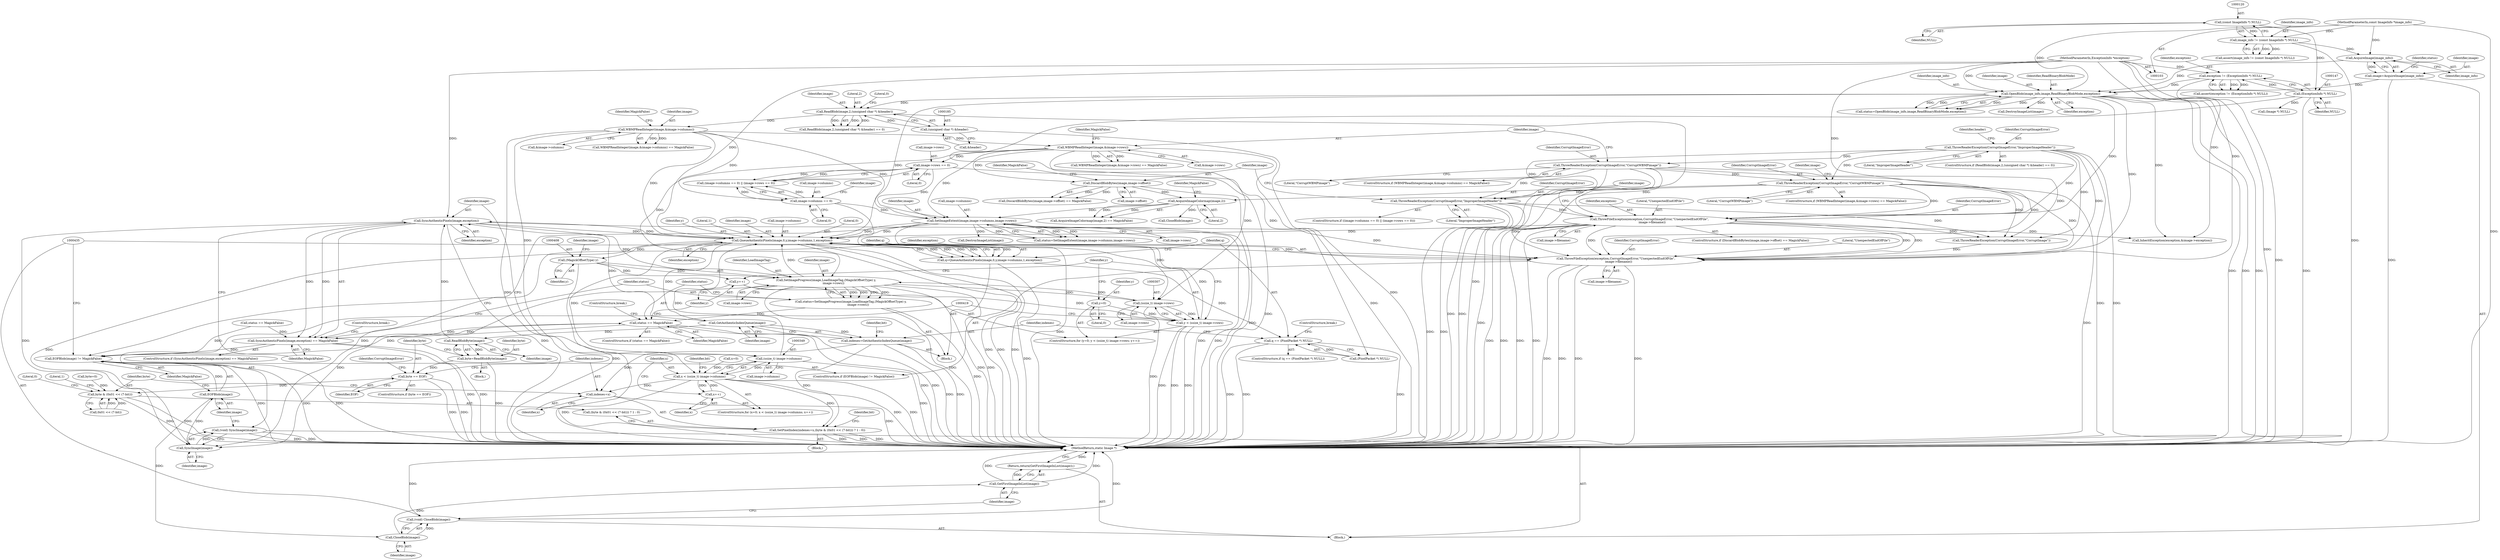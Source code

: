 digraph "0_ImageMagick_f6e9d0d9955e85bdd7540b251cd50d598dacc5e6_72@pointer" {
"1000397" [label="(Call,SyncAuthenticPixels(image,exception))"];
"1000363" [label="(Call,ReadBlobByte(image))"];
"1000334" [label="(Call,GetAuthenticIndexQueue(image))"];
"1000316" [label="(Call,QueueAuthenticPixels(image,0,y,image->columns,1,exception))"];
"1000404" [label="(Call,SetImageProgress(image,LoadImageTag,(MagickOffsetType) y,\n                image->rows))"];
"1000397" [label="(Call,SyncAuthenticPixels(image,exception))"];
"1000105" [label="(MethodParameterIn,ExceptionInfo *exception)"];
"1000407" [label="(Call,(MagickOffsetType) y)"];
"1000213" [label="(Call,WBMPReadInteger(image,&image->rows))"];
"1000201" [label="(Call,WBMPReadInteger(image,&image->columns))"];
"1000181" [label="(Call,ReadBlob(image,2,(unsigned char *) &header))"];
"1000161" [label="(Call,OpenBlob(image_info,image,ReadBinaryBlobMode,exception))"];
"1000157" [label="(Call,AcquireImage(image_info))"];
"1000117" [label="(Call,image_info != (const ImageInfo *) NULL)"];
"1000104" [label="(MethodParameterIn,const ImageInfo *image_info)"];
"1000119" [label="(Call,(const ImageInfo *) NULL)"];
"1000155" [label="(Call,image=AcquireImage(image_info))"];
"1000144" [label="(Call,exception != (ExceptionInfo *) NULL)"];
"1000146" [label="(Call,(ExceptionInfo *) NULL)"];
"1000184" [label="(Call,(unsigned char *) &header)"];
"1000306" [label="(Call,(ssize_t) image->rows)"];
"1000278" [label="(Call,SetImageExtent(image,image->columns,image->rows))"];
"1000255" [label="(Call,AcquireImageColormap(image,2))"];
"1000240" [label="(Call,DiscardBlobBytes(image,image->offset))"];
"1000225" [label="(Call,image->columns == 0)"];
"1000230" [label="(Call,image->rows == 0)"];
"1000304" [label="(Call,y < (ssize_t) image->rows)"];
"1000311" [label="(Call,y++)"];
"1000301" [label="(Call,y=0)"];
"1000348" [label="(Call,(ssize_t) image->columns)"];
"1000246" [label="(Call,ThrowFileException(exception,CorruptImageError,\"UnexpectedEndOfFile\",\n      image->filename))"];
"1000220" [label="(Call,ThrowReaderException(CorruptImageError,\"CorruptWBMPimage\"))"];
"1000208" [label="(Call,ThrowReaderException(CorruptImageError,\"CorruptWBMPimage\"))"];
"1000189" [label="(Call,ThrowReaderException(CorruptImageError,\"ImproperImageHeader\"))"];
"1000235" [label="(Call,ThrowReaderException(CorruptImageError,\"ImproperImageHeader\"))"];
"1000314" [label="(Call,q=QueueAuthenticPixels(image,0,y,image->columns,1,exception))"];
"1000326" [label="(Call,q == (PixelPacket *) NULL)"];
"1000332" [label="(Call,indexes=GetAuthenticIndexQueue(image))"];
"1000372" [label="(Call,SetPixelIndex(indexes+x,(byte & (0x01 << (7-bit))) ? 1 : 0))"];
"1000373" [label="(Call,indexes+x)"];
"1000361" [label="(Call,byte=ReadBlobByte(image))"];
"1000366" [label="(Call,byte == EOF)"];
"1000377" [label="(Call,byte & (0x01 << (7-bit)))"];
"1000396" [label="(Call,SyncAuthenticPixels(image,exception) == MagickFalse)"];
"1000414" [label="(Call,status == MagickFalse)"];
"1000423" [label="(Call,EOFBlob(image) != MagickFalse)"];
"1000402" [label="(Call,status=SetImageProgress(image,LoadImageTag,(MagickOffsetType) y,\n                image->rows))"];
"1000420" [label="(Call,SyncImage(image))"];
"1000418" [label="(Call,(void) SyncImage(image))"];
"1000424" [label="(Call,EOFBlob(image))"];
"1000436" [label="(Call,CloseBlob(image))"];
"1000434" [label="(Call,(void) CloseBlob(image))"];
"1000439" [label="(Call,GetFirstImageInList(image))"];
"1000438" [label="(Return,return(GetFirstImageInList(image));)"];
"1000427" [label="(Call,ThrowFileException(exception,CorruptImageError,\"UnexpectedEndOfFile\",\n      image->filename))"];
"1000346" [label="(Call,x < (ssize_t) image->columns)"];
"1000353" [label="(Call,x++)"];
"1000258" [label="(Identifier,MagickFalse)"];
"1000397" [label="(Call,SyncAuthenticPixels(image,exception))"];
"1000424" [label="(Call,EOFBlob(image))"];
"1000181" [label="(Call,ReadBlob(image,2,(unsigned char *) &header))"];
"1000415" [label="(Identifier,status)"];
"1000403" [label="(Identifier,status)"];
"1000364" [label="(Identifier,image)"];
"1000213" [label="(Call,WBMPReadInteger(image,&image->rows))"];
"1000189" [label="(Call,ThrowReaderException(CorruptImageError,\"ImproperImageHeader\"))"];
"1000249" [label="(Literal,\"UnexpectedEndOfFile\")"];
"1000298" [label="(Call,DestroyImageList(image))"];
"1000378" [label="(Identifier,byte)"];
"1000437" [label="(Identifier,image)"];
"1000202" [label="(Identifier,image)"];
"1000121" [label="(Identifier,NULL)"];
"1000220" [label="(Call,ThrowReaderException(CorruptImageError,\"CorruptWBMPimage\"))"];
"1000212" [label="(Call,WBMPReadInteger(image,&image->rows) == MagickFalse)"];
"1000348" [label="(Call,(ssize_t) image->columns)"];
"1000376" [label="(Call,(byte & (0x01 << (7-bit))) ? 1 : 0)"];
"1000413" [label="(ControlStructure,if (status == MagickFalse))"];
"1000326" [label="(Call,q == (PixelPacket *) NULL)"];
"1000224" [label="(Call,(image->columns == 0) || (image->rows == 0))"];
"1000201" [label="(Call,WBMPReadInteger(image,&image->columns))"];
"1000316" [label="(Call,QueueAuthenticPixels(image,0,y,image->columns,1,exception))"];
"1000313" [label="(Block,)"];
"1000163" [label="(Identifier,image)"];
"1000164" [label="(Identifier,ReadBinaryBlobMode)"];
"1000186" [label="(Call,&header)"];
"1000250" [label="(Call,image->filename)"];
"1000373" [label="(Call,indexes+x)"];
"1000350" [label="(Call,image->columns)"];
"1000182" [label="(Identifier,image)"];
"1000162" [label="(Identifier,image_info)"];
"1000300" [label="(ControlStructure,for (y=0; y < (ssize_t) image->rows; y++))"];
"1000221" [label="(Identifier,CorruptImageError)"];
"1000209" [label="(Identifier,CorruptImageError)"];
"1000410" [label="(Call,image->rows)"];
"1000229" [label="(Literal,0)"];
"1000370" [label="(Identifier,CorruptImageError)"];
"1000319" [label="(Identifier,y)"];
"1000226" [label="(Call,image->columns)"];
"1000208" [label="(Call,ThrowReaderException(CorruptImageError,\"CorruptWBMPimage\"))"];
"1000105" [label="(MethodParameterIn,ExceptionInfo *exception)"];
"1000106" [label="(Block,)"];
"1000143" [label="(Call,assert(exception != (ExceptionInfo *) NULL))"];
"1000361" [label="(Call,byte=ReadBlobByte(image))"];
"1000363" [label="(Call,ReadBlobByte(image))"];
"1000368" [label="(Identifier,EOF)"];
"1000291" [label="(Call,InheritException(exception,&image->exception))"];
"1000148" [label="(Identifier,NULL)"];
"1000116" [label="(Call,assert(image_info != (const ImageInfo *) NULL))"];
"1000276" [label="(Call,status=SetImageExtent(image,image->columns,image->rows))"];
"1000238" [label="(ControlStructure,if (DiscardBlobBytes(image,image->offset) == MagickFalse))"];
"1000384" [label="(Literal,1)"];
"1000271" [label="(Call,CloseBlob(image))"];
"1000203" [label="(Call,&image->columns)"];
"1000426" [label="(Identifier,MagickFalse)"];
"1000255" [label="(Call,AcquireImageColormap(image,2))"];
"1000231" [label="(Call,image->rows)"];
"1000223" [label="(ControlStructure,if ((image->columns == 0) || (image->rows == 0)))"];
"1000405" [label="(Identifier,image)"];
"1000215" [label="(Call,&image->rows)"];
"1000325" [label="(ControlStructure,if (q == (PixelPacket *) NULL))"];
"1000323" [label="(Literal,1)"];
"1000355" [label="(Block,)"];
"1000431" [label="(Call,image->filename)"];
"1000365" [label="(ControlStructure,if (byte == EOF))"];
"1000422" [label="(ControlStructure,if (EOFBlob(image) != MagickFalse))"];
"1000331" [label="(ControlStructure,break;)"];
"1000406" [label="(Identifier,LoadImageTag)"];
"1000248" [label="(Identifier,CorruptImageError)"];
"1000414" [label="(Call,status == MagickFalse)"];
"1000358" [label="(Identifier,bit)"];
"1000160" [label="(Identifier,status)"];
"1000280" [label="(Call,image->columns)"];
"1000245" [label="(Identifier,MagickFalse)"];
"1000158" [label="(Identifier,image_info)"];
"1000247" [label="(Identifier,exception)"];
"1000222" [label="(Literal,\"CorruptWBMPimage\")"];
"1000191" [label="(Literal,\"ImproperImageHeader\")"];
"1000219" [label="(Identifier,MagickFalse)"];
"1000379" [label="(Call,0x01 << (7-bit))"];
"1000429" [label="(Identifier,CorruptImageError)"];
"1000416" [label="(Identifier,MagickFalse)"];
"1000400" [label="(Identifier,MagickFalse)"];
"1000375" [label="(Identifier,x)"];
"1000428" [label="(Identifier,exception)"];
"1000227" [label="(Identifier,image)"];
"1000194" [label="(Identifier,header)"];
"1000333" [label="(Identifier,indexes)"];
"1000161" [label="(Call,OpenBlob(image_info,image,ReadBinaryBlobMode,exception))"];
"1000360" [label="(Block,)"];
"1000387" [label="(Identifier,bit)"];
"1000317" [label="(Identifier,image)"];
"1000306" [label="(Call,(ssize_t) image->rows)"];
"1000367" [label="(Identifier,byte)"];
"1000236" [label="(Identifier,CorruptImageError)"];
"1000117" [label="(Call,image_info != (const ImageInfo *) NULL)"];
"1000353" [label="(Call,x++)"];
"1000159" [label="(Call,status=OpenBlob(image_info,image,ReadBinaryBlobMode,exception))"];
"1000411" [label="(Identifier,image)"];
"1000190" [label="(Identifier,CorruptImageError)"];
"1000237" [label="(Literal,\"ImproperImageHeader\")"];
"1000399" [label="(Identifier,exception)"];
"1000278" [label="(Call,SetImageExtent(image,image->columns,image->rows))"];
"1000441" [label="(MethodReturn,static Image *)"];
"1000183" [label="(Literal,2)"];
"1000188" [label="(Literal,0)"];
"1000230" [label="(Call,image->rows == 0)"];
"1000283" [label="(Call,image->rows)"];
"1000146" [label="(Call,(ExceptionInfo *) NULL)"];
"1000409" [label="(Identifier,y)"];
"1000210" [label="(Literal,\"CorruptWBMPimage\")"];
"1000328" [label="(Call,(PixelPacket *) NULL)"];
"1000256" [label="(Identifier,image)"];
"1000427" [label="(Call,ThrowFileException(exception,CorruptImageError,\"UnexpectedEndOfFile\",\n      image->filename))"];
"1000436" [label="(Call,CloseBlob(image))"];
"1000118" [label="(Identifier,image_info)"];
"1000156" [label="(Identifier,image)"];
"1000242" [label="(Call,image->offset)"];
"1000235" [label="(Call,ThrowReaderException(CorruptImageError,\"ImproperImageHeader\"))"];
"1000335" [label="(Identifier,image)"];
"1000407" [label="(Call,(MagickOffsetType) y)"];
"1000199" [label="(ControlStructure,if (WBMPReadInteger(image,&image->columns) == MagickFalse))"];
"1000234" [label="(Literal,0)"];
"1000395" [label="(ControlStructure,if (SyncAuthenticPixels(image,exception) == MagickFalse))"];
"1000287" [label="(Call,status == MagickFalse)"];
"1000334" [label="(Call,GetAuthenticIndexQueue(image))"];
"1000207" [label="(Identifier,MagickFalse)"];
"1000157" [label="(Call,AcquireImage(image_info))"];
"1000232" [label="(Identifier,image)"];
"1000401" [label="(ControlStructure,break;)"];
"1000343" [label="(Call,x=0)"];
"1000184" [label="(Call,(unsigned char *) &header)"];
"1000324" [label="(Identifier,exception)"];
"1000104" [label="(MethodParameterIn,const ImageInfo *image_info)"];
"1000420" [label="(Call,SyncImage(image))"];
"1000246" [label="(Call,ThrowFileException(exception,CorruptImageError,\"UnexpectedEndOfFile\",\n      image->filename))"];
"1000339" [label="(Call,byte=0)"];
"1000418" [label="(Call,(void) SyncImage(image))"];
"1000430" [label="(Literal,\"UnexpectedEndOfFile\")"];
"1000354" [label="(Identifier,x)"];
"1000155" [label="(Call,image=AcquireImage(image_info))"];
"1000425" [label="(Identifier,image)"];
"1000439" [label="(Call,GetFirstImageInList(image))"];
"1000342" [label="(ControlStructure,for (x=0; x < (ssize_t) image->columns; x++))"];
"1000311" [label="(Call,y++)"];
"1000404" [label="(Call,SetImageProgress(image,LoadImageTag,(MagickOffsetType) y,\n                image->rows))"];
"1000312" [label="(Identifier,y)"];
"1000315" [label="(Identifier,q)"];
"1000369" [label="(Call,ThrowReaderException(CorruptImageError,\"CorruptImage\"))"];
"1000179" [label="(ControlStructure,if (ReadBlob(image,2,(unsigned char *) &header) == 0))"];
"1000145" [label="(Identifier,exception)"];
"1000320" [label="(Call,image->columns)"];
"1000279" [label="(Identifier,image)"];
"1000366" [label="(Call,byte == EOF)"];
"1000240" [label="(Call,DiscardBlobBytes(image,image->offset))"];
"1000302" [label="(Identifier,y)"];
"1000305" [label="(Identifier,y)"];
"1000119" [label="(Call,(const ImageInfo *) NULL)"];
"1000318" [label="(Literal,0)"];
"1000144" [label="(Call,exception != (ExceptionInfo *) NULL)"];
"1000304" [label="(Call,y < (ssize_t) image->rows)"];
"1000434" [label="(Call,(void) CloseBlob(image))"];
"1000176" [label="(Call,(Image *) NULL)"];
"1000346" [label="(Call,x < (ssize_t) image->columns)"];
"1000440" [label="(Identifier,image)"];
"1000257" [label="(Literal,2)"];
"1000303" [label="(Literal,0)"];
"1000347" [label="(Identifier,x)"];
"1000372" [label="(Call,SetPixelIndex(indexes+x,(byte & (0x01 << (7-bit))) ? 1 : 0))"];
"1000402" [label="(Call,status=SetImageProgress(image,LoadImageTag,(MagickOffsetType) y,\n                image->rows))"];
"1000421" [label="(Identifier,image)"];
"1000417" [label="(ControlStructure,break;)"];
"1000173" [label="(Call,DestroyImageList(image))"];
"1000254" [label="(Call,AcquireImageColormap(image,2) == MagickFalse)"];
"1000165" [label="(Identifier,exception)"];
"1000398" [label="(Identifier,image)"];
"1000225" [label="(Call,image->columns == 0)"];
"1000438" [label="(Return,return(GetFirstImageInList(image));)"];
"1000241" [label="(Identifier,image)"];
"1000200" [label="(Call,WBMPReadInteger(image,&image->columns) == MagickFalse)"];
"1000423" [label="(Call,EOFBlob(image) != MagickFalse)"];
"1000301" [label="(Call,y=0)"];
"1000214" [label="(Identifier,image)"];
"1000239" [label="(Call,DiscardBlobBytes(image,image->offset) == MagickFalse)"];
"1000385" [label="(Literal,0)"];
"1000377" [label="(Call,byte & (0x01 << (7-bit)))"];
"1000314" [label="(Call,q=QueueAuthenticPixels(image,0,y,image->columns,1,exception))"];
"1000337" [label="(Identifier,bit)"];
"1000180" [label="(Call,ReadBlob(image,2,(unsigned char *) &header) == 0)"];
"1000374" [label="(Identifier,indexes)"];
"1000211" [label="(ControlStructure,if (WBMPReadInteger(image,&image->rows) == MagickFalse))"];
"1000362" [label="(Identifier,byte)"];
"1000332" [label="(Call,indexes=GetAuthenticIndexQueue(image))"];
"1000308" [label="(Call,image->rows)"];
"1000327" [label="(Identifier,q)"];
"1000396" [label="(Call,SyncAuthenticPixels(image,exception) == MagickFalse)"];
"1000397" -> "1000396"  [label="AST: "];
"1000397" -> "1000399"  [label="CFG: "];
"1000398" -> "1000397"  [label="AST: "];
"1000399" -> "1000397"  [label="AST: "];
"1000400" -> "1000397"  [label="CFG: "];
"1000397" -> "1000441"  [label="DDG: "];
"1000397" -> "1000316"  [label="DDG: "];
"1000397" -> "1000396"  [label="DDG: "];
"1000397" -> "1000396"  [label="DDG: "];
"1000363" -> "1000397"  [label="DDG: "];
"1000334" -> "1000397"  [label="DDG: "];
"1000316" -> "1000397"  [label="DDG: "];
"1000105" -> "1000397"  [label="DDG: "];
"1000397" -> "1000404"  [label="DDG: "];
"1000397" -> "1000420"  [label="DDG: "];
"1000397" -> "1000427"  [label="DDG: "];
"1000363" -> "1000361"  [label="AST: "];
"1000363" -> "1000364"  [label="CFG: "];
"1000364" -> "1000363"  [label="AST: "];
"1000361" -> "1000363"  [label="CFG: "];
"1000363" -> "1000361"  [label="DDG: "];
"1000334" -> "1000363"  [label="DDG: "];
"1000334" -> "1000332"  [label="AST: "];
"1000334" -> "1000335"  [label="CFG: "];
"1000335" -> "1000334"  [label="AST: "];
"1000332" -> "1000334"  [label="CFG: "];
"1000334" -> "1000332"  [label="DDG: "];
"1000316" -> "1000334"  [label="DDG: "];
"1000316" -> "1000314"  [label="AST: "];
"1000316" -> "1000324"  [label="CFG: "];
"1000317" -> "1000316"  [label="AST: "];
"1000318" -> "1000316"  [label="AST: "];
"1000319" -> "1000316"  [label="AST: "];
"1000320" -> "1000316"  [label="AST: "];
"1000323" -> "1000316"  [label="AST: "];
"1000324" -> "1000316"  [label="AST: "];
"1000314" -> "1000316"  [label="CFG: "];
"1000316" -> "1000441"  [label="DDG: "];
"1000316" -> "1000441"  [label="DDG: "];
"1000316" -> "1000441"  [label="DDG: "];
"1000316" -> "1000314"  [label="DDG: "];
"1000316" -> "1000314"  [label="DDG: "];
"1000316" -> "1000314"  [label="DDG: "];
"1000316" -> "1000314"  [label="DDG: "];
"1000316" -> "1000314"  [label="DDG: "];
"1000316" -> "1000314"  [label="DDG: "];
"1000404" -> "1000316"  [label="DDG: "];
"1000278" -> "1000316"  [label="DDG: "];
"1000278" -> "1000316"  [label="DDG: "];
"1000304" -> "1000316"  [label="DDG: "];
"1000201" -> "1000316"  [label="DDG: "];
"1000348" -> "1000316"  [label="DDG: "];
"1000161" -> "1000316"  [label="DDG: "];
"1000246" -> "1000316"  [label="DDG: "];
"1000105" -> "1000316"  [label="DDG: "];
"1000316" -> "1000348"  [label="DDG: "];
"1000316" -> "1000407"  [label="DDG: "];
"1000316" -> "1000420"  [label="DDG: "];
"1000316" -> "1000427"  [label="DDG: "];
"1000404" -> "1000402"  [label="AST: "];
"1000404" -> "1000410"  [label="CFG: "];
"1000405" -> "1000404"  [label="AST: "];
"1000406" -> "1000404"  [label="AST: "];
"1000407" -> "1000404"  [label="AST: "];
"1000410" -> "1000404"  [label="AST: "];
"1000402" -> "1000404"  [label="CFG: "];
"1000404" -> "1000441"  [label="DDG: "];
"1000404" -> "1000441"  [label="DDG: "];
"1000404" -> "1000441"  [label="DDG: "];
"1000404" -> "1000306"  [label="DDG: "];
"1000404" -> "1000402"  [label="DDG: "];
"1000404" -> "1000402"  [label="DDG: "];
"1000404" -> "1000402"  [label="DDG: "];
"1000404" -> "1000402"  [label="DDG: "];
"1000407" -> "1000404"  [label="DDG: "];
"1000213" -> "1000404"  [label="DDG: "];
"1000306" -> "1000404"  [label="DDG: "];
"1000404" -> "1000420"  [label="DDG: "];
"1000105" -> "1000103"  [label="AST: "];
"1000105" -> "1000441"  [label="DDG: "];
"1000105" -> "1000144"  [label="DDG: "];
"1000105" -> "1000161"  [label="DDG: "];
"1000105" -> "1000246"  [label="DDG: "];
"1000105" -> "1000291"  [label="DDG: "];
"1000105" -> "1000427"  [label="DDG: "];
"1000407" -> "1000409"  [label="CFG: "];
"1000408" -> "1000407"  [label="AST: "];
"1000409" -> "1000407"  [label="AST: "];
"1000411" -> "1000407"  [label="CFG: "];
"1000407" -> "1000441"  [label="DDG: "];
"1000407" -> "1000311"  [label="DDG: "];
"1000213" -> "1000212"  [label="AST: "];
"1000213" -> "1000215"  [label="CFG: "];
"1000214" -> "1000213"  [label="AST: "];
"1000215" -> "1000213"  [label="AST: "];
"1000219" -> "1000213"  [label="CFG: "];
"1000213" -> "1000441"  [label="DDG: "];
"1000213" -> "1000212"  [label="DDG: "];
"1000213" -> "1000212"  [label="DDG: "];
"1000201" -> "1000213"  [label="DDG: "];
"1000213" -> "1000230"  [label="DDG: "];
"1000213" -> "1000240"  [label="DDG: "];
"1000213" -> "1000278"  [label="DDG: "];
"1000213" -> "1000306"  [label="DDG: "];
"1000201" -> "1000200"  [label="AST: "];
"1000201" -> "1000203"  [label="CFG: "];
"1000202" -> "1000201"  [label="AST: "];
"1000203" -> "1000201"  [label="AST: "];
"1000207" -> "1000201"  [label="CFG: "];
"1000201" -> "1000441"  [label="DDG: "];
"1000201" -> "1000200"  [label="DDG: "];
"1000201" -> "1000200"  [label="DDG: "];
"1000181" -> "1000201"  [label="DDG: "];
"1000201" -> "1000225"  [label="DDG: "];
"1000201" -> "1000278"  [label="DDG: "];
"1000201" -> "1000348"  [label="DDG: "];
"1000181" -> "1000180"  [label="AST: "];
"1000181" -> "1000184"  [label="CFG: "];
"1000182" -> "1000181"  [label="AST: "];
"1000183" -> "1000181"  [label="AST: "];
"1000184" -> "1000181"  [label="AST: "];
"1000188" -> "1000181"  [label="CFG: "];
"1000181" -> "1000441"  [label="DDG: "];
"1000181" -> "1000180"  [label="DDG: "];
"1000181" -> "1000180"  [label="DDG: "];
"1000181" -> "1000180"  [label="DDG: "];
"1000161" -> "1000181"  [label="DDG: "];
"1000184" -> "1000181"  [label="DDG: "];
"1000161" -> "1000159"  [label="AST: "];
"1000161" -> "1000165"  [label="CFG: "];
"1000162" -> "1000161"  [label="AST: "];
"1000163" -> "1000161"  [label="AST: "];
"1000164" -> "1000161"  [label="AST: "];
"1000165" -> "1000161"  [label="AST: "];
"1000159" -> "1000161"  [label="CFG: "];
"1000161" -> "1000441"  [label="DDG: "];
"1000161" -> "1000441"  [label="DDG: "];
"1000161" -> "1000441"  [label="DDG: "];
"1000161" -> "1000159"  [label="DDG: "];
"1000161" -> "1000159"  [label="DDG: "];
"1000161" -> "1000159"  [label="DDG: "];
"1000161" -> "1000159"  [label="DDG: "];
"1000157" -> "1000161"  [label="DDG: "];
"1000104" -> "1000161"  [label="DDG: "];
"1000155" -> "1000161"  [label="DDG: "];
"1000144" -> "1000161"  [label="DDG: "];
"1000161" -> "1000173"  [label="DDG: "];
"1000161" -> "1000246"  [label="DDG: "];
"1000161" -> "1000291"  [label="DDG: "];
"1000161" -> "1000427"  [label="DDG: "];
"1000157" -> "1000155"  [label="AST: "];
"1000157" -> "1000158"  [label="CFG: "];
"1000158" -> "1000157"  [label="AST: "];
"1000155" -> "1000157"  [label="CFG: "];
"1000157" -> "1000155"  [label="DDG: "];
"1000117" -> "1000157"  [label="DDG: "];
"1000104" -> "1000157"  [label="DDG: "];
"1000117" -> "1000116"  [label="AST: "];
"1000117" -> "1000119"  [label="CFG: "];
"1000118" -> "1000117"  [label="AST: "];
"1000119" -> "1000117"  [label="AST: "];
"1000116" -> "1000117"  [label="CFG: "];
"1000117" -> "1000441"  [label="DDG: "];
"1000117" -> "1000116"  [label="DDG: "];
"1000117" -> "1000116"  [label="DDG: "];
"1000104" -> "1000117"  [label="DDG: "];
"1000119" -> "1000117"  [label="DDG: "];
"1000104" -> "1000103"  [label="AST: "];
"1000104" -> "1000441"  [label="DDG: "];
"1000119" -> "1000121"  [label="CFG: "];
"1000120" -> "1000119"  [label="AST: "];
"1000121" -> "1000119"  [label="AST: "];
"1000119" -> "1000146"  [label="DDG: "];
"1000155" -> "1000106"  [label="AST: "];
"1000156" -> "1000155"  [label="AST: "];
"1000160" -> "1000155"  [label="CFG: "];
"1000155" -> "1000441"  [label="DDG: "];
"1000144" -> "1000143"  [label="AST: "];
"1000144" -> "1000146"  [label="CFG: "];
"1000145" -> "1000144"  [label="AST: "];
"1000146" -> "1000144"  [label="AST: "];
"1000143" -> "1000144"  [label="CFG: "];
"1000144" -> "1000441"  [label="DDG: "];
"1000144" -> "1000143"  [label="DDG: "];
"1000144" -> "1000143"  [label="DDG: "];
"1000146" -> "1000144"  [label="DDG: "];
"1000146" -> "1000148"  [label="CFG: "];
"1000147" -> "1000146"  [label="AST: "];
"1000148" -> "1000146"  [label="AST: "];
"1000146" -> "1000441"  [label="DDG: "];
"1000146" -> "1000176"  [label="DDG: "];
"1000146" -> "1000328"  [label="DDG: "];
"1000184" -> "1000186"  [label="CFG: "];
"1000185" -> "1000184"  [label="AST: "];
"1000186" -> "1000184"  [label="AST: "];
"1000184" -> "1000441"  [label="DDG: "];
"1000306" -> "1000304"  [label="AST: "];
"1000306" -> "1000308"  [label="CFG: "];
"1000307" -> "1000306"  [label="AST: "];
"1000308" -> "1000306"  [label="AST: "];
"1000304" -> "1000306"  [label="CFG: "];
"1000306" -> "1000441"  [label="DDG: "];
"1000306" -> "1000304"  [label="DDG: "];
"1000278" -> "1000306"  [label="DDG: "];
"1000278" -> "1000276"  [label="AST: "];
"1000278" -> "1000283"  [label="CFG: "];
"1000279" -> "1000278"  [label="AST: "];
"1000280" -> "1000278"  [label="AST: "];
"1000283" -> "1000278"  [label="AST: "];
"1000276" -> "1000278"  [label="CFG: "];
"1000278" -> "1000441"  [label="DDG: "];
"1000278" -> "1000441"  [label="DDG: "];
"1000278" -> "1000276"  [label="DDG: "];
"1000278" -> "1000276"  [label="DDG: "];
"1000278" -> "1000276"  [label="DDG: "];
"1000255" -> "1000278"  [label="DDG: "];
"1000225" -> "1000278"  [label="DDG: "];
"1000230" -> "1000278"  [label="DDG: "];
"1000278" -> "1000298"  [label="DDG: "];
"1000278" -> "1000420"  [label="DDG: "];
"1000255" -> "1000254"  [label="AST: "];
"1000255" -> "1000257"  [label="CFG: "];
"1000256" -> "1000255"  [label="AST: "];
"1000257" -> "1000255"  [label="AST: "];
"1000258" -> "1000255"  [label="CFG: "];
"1000255" -> "1000254"  [label="DDG: "];
"1000255" -> "1000254"  [label="DDG: "];
"1000240" -> "1000255"  [label="DDG: "];
"1000255" -> "1000271"  [label="DDG: "];
"1000240" -> "1000239"  [label="AST: "];
"1000240" -> "1000242"  [label="CFG: "];
"1000241" -> "1000240"  [label="AST: "];
"1000242" -> "1000240"  [label="AST: "];
"1000245" -> "1000240"  [label="CFG: "];
"1000240" -> "1000441"  [label="DDG: "];
"1000240" -> "1000239"  [label="DDG: "];
"1000240" -> "1000239"  [label="DDG: "];
"1000225" -> "1000224"  [label="AST: "];
"1000225" -> "1000229"  [label="CFG: "];
"1000226" -> "1000225"  [label="AST: "];
"1000229" -> "1000225"  [label="AST: "];
"1000232" -> "1000225"  [label="CFG: "];
"1000224" -> "1000225"  [label="CFG: "];
"1000225" -> "1000441"  [label="DDG: "];
"1000225" -> "1000224"  [label="DDG: "];
"1000225" -> "1000224"  [label="DDG: "];
"1000230" -> "1000224"  [label="AST: "];
"1000230" -> "1000234"  [label="CFG: "];
"1000231" -> "1000230"  [label="AST: "];
"1000234" -> "1000230"  [label="AST: "];
"1000224" -> "1000230"  [label="CFG: "];
"1000230" -> "1000441"  [label="DDG: "];
"1000230" -> "1000224"  [label="DDG: "];
"1000230" -> "1000224"  [label="DDG: "];
"1000304" -> "1000300"  [label="AST: "];
"1000305" -> "1000304"  [label="AST: "];
"1000315" -> "1000304"  [label="CFG: "];
"1000419" -> "1000304"  [label="CFG: "];
"1000304" -> "1000441"  [label="DDG: "];
"1000304" -> "1000441"  [label="DDG: "];
"1000304" -> "1000441"  [label="DDG: "];
"1000311" -> "1000304"  [label="DDG: "];
"1000301" -> "1000304"  [label="DDG: "];
"1000311" -> "1000300"  [label="AST: "];
"1000311" -> "1000312"  [label="CFG: "];
"1000312" -> "1000311"  [label="AST: "];
"1000305" -> "1000311"  [label="CFG: "];
"1000301" -> "1000300"  [label="AST: "];
"1000301" -> "1000303"  [label="CFG: "];
"1000302" -> "1000301"  [label="AST: "];
"1000303" -> "1000301"  [label="AST: "];
"1000305" -> "1000301"  [label="CFG: "];
"1000348" -> "1000346"  [label="AST: "];
"1000348" -> "1000350"  [label="CFG: "];
"1000349" -> "1000348"  [label="AST: "];
"1000350" -> "1000348"  [label="AST: "];
"1000346" -> "1000348"  [label="CFG: "];
"1000348" -> "1000441"  [label="DDG: "];
"1000348" -> "1000346"  [label="DDG: "];
"1000246" -> "1000238"  [label="AST: "];
"1000246" -> "1000250"  [label="CFG: "];
"1000247" -> "1000246"  [label="AST: "];
"1000248" -> "1000246"  [label="AST: "];
"1000249" -> "1000246"  [label="AST: "];
"1000250" -> "1000246"  [label="AST: "];
"1000256" -> "1000246"  [label="CFG: "];
"1000246" -> "1000441"  [label="DDG: "];
"1000246" -> "1000441"  [label="DDG: "];
"1000246" -> "1000441"  [label="DDG: "];
"1000246" -> "1000441"  [label="DDG: "];
"1000220" -> "1000246"  [label="DDG: "];
"1000208" -> "1000246"  [label="DDG: "];
"1000235" -> "1000246"  [label="DDG: "];
"1000189" -> "1000246"  [label="DDG: "];
"1000246" -> "1000291"  [label="DDG: "];
"1000246" -> "1000369"  [label="DDG: "];
"1000246" -> "1000427"  [label="DDG: "];
"1000246" -> "1000427"  [label="DDG: "];
"1000246" -> "1000427"  [label="DDG: "];
"1000220" -> "1000211"  [label="AST: "];
"1000220" -> "1000222"  [label="CFG: "];
"1000221" -> "1000220"  [label="AST: "];
"1000222" -> "1000220"  [label="AST: "];
"1000227" -> "1000220"  [label="CFG: "];
"1000220" -> "1000441"  [label="DDG: "];
"1000220" -> "1000441"  [label="DDG: "];
"1000208" -> "1000220"  [label="DDG: "];
"1000189" -> "1000220"  [label="DDG: "];
"1000220" -> "1000235"  [label="DDG: "];
"1000220" -> "1000369"  [label="DDG: "];
"1000220" -> "1000427"  [label="DDG: "];
"1000208" -> "1000199"  [label="AST: "];
"1000208" -> "1000210"  [label="CFG: "];
"1000209" -> "1000208"  [label="AST: "];
"1000210" -> "1000208"  [label="AST: "];
"1000214" -> "1000208"  [label="CFG: "];
"1000208" -> "1000441"  [label="DDG: "];
"1000208" -> "1000441"  [label="DDG: "];
"1000189" -> "1000208"  [label="DDG: "];
"1000208" -> "1000235"  [label="DDG: "];
"1000208" -> "1000369"  [label="DDG: "];
"1000208" -> "1000427"  [label="DDG: "];
"1000189" -> "1000179"  [label="AST: "];
"1000189" -> "1000191"  [label="CFG: "];
"1000190" -> "1000189"  [label="AST: "];
"1000191" -> "1000189"  [label="AST: "];
"1000194" -> "1000189"  [label="CFG: "];
"1000189" -> "1000441"  [label="DDG: "];
"1000189" -> "1000441"  [label="DDG: "];
"1000189" -> "1000235"  [label="DDG: "];
"1000189" -> "1000369"  [label="DDG: "];
"1000189" -> "1000427"  [label="DDG: "];
"1000235" -> "1000223"  [label="AST: "];
"1000235" -> "1000237"  [label="CFG: "];
"1000236" -> "1000235"  [label="AST: "];
"1000237" -> "1000235"  [label="AST: "];
"1000241" -> "1000235"  [label="CFG: "];
"1000235" -> "1000441"  [label="DDG: "];
"1000235" -> "1000441"  [label="DDG: "];
"1000235" -> "1000369"  [label="DDG: "];
"1000235" -> "1000427"  [label="DDG: "];
"1000314" -> "1000313"  [label="AST: "];
"1000315" -> "1000314"  [label="AST: "];
"1000327" -> "1000314"  [label="CFG: "];
"1000314" -> "1000441"  [label="DDG: "];
"1000314" -> "1000326"  [label="DDG: "];
"1000326" -> "1000325"  [label="AST: "];
"1000326" -> "1000328"  [label="CFG: "];
"1000327" -> "1000326"  [label="AST: "];
"1000328" -> "1000326"  [label="AST: "];
"1000331" -> "1000326"  [label="CFG: "];
"1000333" -> "1000326"  [label="CFG: "];
"1000326" -> "1000441"  [label="DDG: "];
"1000326" -> "1000441"  [label="DDG: "];
"1000326" -> "1000441"  [label="DDG: "];
"1000328" -> "1000326"  [label="DDG: "];
"1000332" -> "1000313"  [label="AST: "];
"1000333" -> "1000332"  [label="AST: "];
"1000337" -> "1000332"  [label="CFG: "];
"1000332" -> "1000441"  [label="DDG: "];
"1000332" -> "1000441"  [label="DDG: "];
"1000332" -> "1000372"  [label="DDG: "];
"1000332" -> "1000373"  [label="DDG: "];
"1000372" -> "1000355"  [label="AST: "];
"1000372" -> "1000376"  [label="CFG: "];
"1000373" -> "1000372"  [label="AST: "];
"1000376" -> "1000372"  [label="AST: "];
"1000387" -> "1000372"  [label="CFG: "];
"1000372" -> "1000441"  [label="DDG: "];
"1000372" -> "1000441"  [label="DDG: "];
"1000372" -> "1000441"  [label="DDG: "];
"1000346" -> "1000372"  [label="DDG: "];
"1000373" -> "1000375"  [label="CFG: "];
"1000374" -> "1000373"  [label="AST: "];
"1000375" -> "1000373"  [label="AST: "];
"1000378" -> "1000373"  [label="CFG: "];
"1000373" -> "1000441"  [label="DDG: "];
"1000346" -> "1000373"  [label="DDG: "];
"1000361" -> "1000360"  [label="AST: "];
"1000362" -> "1000361"  [label="AST: "];
"1000367" -> "1000361"  [label="CFG: "];
"1000361" -> "1000441"  [label="DDG: "];
"1000361" -> "1000366"  [label="DDG: "];
"1000366" -> "1000365"  [label="AST: "];
"1000366" -> "1000368"  [label="CFG: "];
"1000367" -> "1000366"  [label="AST: "];
"1000368" -> "1000366"  [label="AST: "];
"1000370" -> "1000366"  [label="CFG: "];
"1000374" -> "1000366"  [label="CFG: "];
"1000366" -> "1000441"  [label="DDG: "];
"1000366" -> "1000441"  [label="DDG: "];
"1000366" -> "1000377"  [label="DDG: "];
"1000377" -> "1000376"  [label="AST: "];
"1000377" -> "1000379"  [label="CFG: "];
"1000378" -> "1000377"  [label="AST: "];
"1000379" -> "1000377"  [label="AST: "];
"1000384" -> "1000377"  [label="CFG: "];
"1000385" -> "1000377"  [label="CFG: "];
"1000377" -> "1000441"  [label="DDG: "];
"1000377" -> "1000441"  [label="DDG: "];
"1000339" -> "1000377"  [label="DDG: "];
"1000379" -> "1000377"  [label="DDG: "];
"1000379" -> "1000377"  [label="DDG: "];
"1000396" -> "1000395"  [label="AST: "];
"1000396" -> "1000400"  [label="CFG: "];
"1000400" -> "1000396"  [label="AST: "];
"1000401" -> "1000396"  [label="CFG: "];
"1000403" -> "1000396"  [label="CFG: "];
"1000396" -> "1000441"  [label="DDG: "];
"1000396" -> "1000441"  [label="DDG: "];
"1000287" -> "1000396"  [label="DDG: "];
"1000414" -> "1000396"  [label="DDG: "];
"1000396" -> "1000414"  [label="DDG: "];
"1000396" -> "1000423"  [label="DDG: "];
"1000414" -> "1000413"  [label="AST: "];
"1000414" -> "1000416"  [label="CFG: "];
"1000415" -> "1000414"  [label="AST: "];
"1000416" -> "1000414"  [label="AST: "];
"1000417" -> "1000414"  [label="CFG: "];
"1000312" -> "1000414"  [label="CFG: "];
"1000414" -> "1000441"  [label="DDG: "];
"1000414" -> "1000441"  [label="DDG: "];
"1000402" -> "1000414"  [label="DDG: "];
"1000414" -> "1000423"  [label="DDG: "];
"1000423" -> "1000422"  [label="AST: "];
"1000423" -> "1000426"  [label="CFG: "];
"1000424" -> "1000423"  [label="AST: "];
"1000426" -> "1000423"  [label="AST: "];
"1000428" -> "1000423"  [label="CFG: "];
"1000435" -> "1000423"  [label="CFG: "];
"1000423" -> "1000441"  [label="DDG: "];
"1000423" -> "1000441"  [label="DDG: "];
"1000423" -> "1000441"  [label="DDG: "];
"1000424" -> "1000423"  [label="DDG: "];
"1000287" -> "1000423"  [label="DDG: "];
"1000402" -> "1000313"  [label="AST: "];
"1000403" -> "1000402"  [label="AST: "];
"1000415" -> "1000402"  [label="CFG: "];
"1000402" -> "1000441"  [label="DDG: "];
"1000420" -> "1000418"  [label="AST: "];
"1000420" -> "1000421"  [label="CFG: "];
"1000421" -> "1000420"  [label="AST: "];
"1000418" -> "1000420"  [label="CFG: "];
"1000420" -> "1000418"  [label="DDG: "];
"1000420" -> "1000424"  [label="DDG: "];
"1000418" -> "1000106"  [label="AST: "];
"1000419" -> "1000418"  [label="AST: "];
"1000425" -> "1000418"  [label="CFG: "];
"1000418" -> "1000441"  [label="DDG: "];
"1000418" -> "1000441"  [label="DDG: "];
"1000424" -> "1000425"  [label="CFG: "];
"1000425" -> "1000424"  [label="AST: "];
"1000426" -> "1000424"  [label="CFG: "];
"1000424" -> "1000436"  [label="DDG: "];
"1000436" -> "1000434"  [label="AST: "];
"1000436" -> "1000437"  [label="CFG: "];
"1000437" -> "1000436"  [label="AST: "];
"1000434" -> "1000436"  [label="CFG: "];
"1000436" -> "1000434"  [label="DDG: "];
"1000436" -> "1000439"  [label="DDG: "];
"1000434" -> "1000106"  [label="AST: "];
"1000435" -> "1000434"  [label="AST: "];
"1000440" -> "1000434"  [label="CFG: "];
"1000434" -> "1000441"  [label="DDG: "];
"1000434" -> "1000441"  [label="DDG: "];
"1000439" -> "1000438"  [label="AST: "];
"1000439" -> "1000440"  [label="CFG: "];
"1000440" -> "1000439"  [label="AST: "];
"1000438" -> "1000439"  [label="CFG: "];
"1000439" -> "1000441"  [label="DDG: "];
"1000439" -> "1000441"  [label="DDG: "];
"1000439" -> "1000438"  [label="DDG: "];
"1000438" -> "1000106"  [label="AST: "];
"1000441" -> "1000438"  [label="CFG: "];
"1000438" -> "1000441"  [label="DDG: "];
"1000427" -> "1000422"  [label="AST: "];
"1000427" -> "1000431"  [label="CFG: "];
"1000428" -> "1000427"  [label="AST: "];
"1000429" -> "1000427"  [label="AST: "];
"1000430" -> "1000427"  [label="AST: "];
"1000431" -> "1000427"  [label="AST: "];
"1000435" -> "1000427"  [label="CFG: "];
"1000427" -> "1000441"  [label="DDG: "];
"1000427" -> "1000441"  [label="DDG: "];
"1000427" -> "1000441"  [label="DDG: "];
"1000427" -> "1000441"  [label="DDG: "];
"1000369" -> "1000427"  [label="DDG: "];
"1000346" -> "1000342"  [label="AST: "];
"1000347" -> "1000346"  [label="AST: "];
"1000358" -> "1000346"  [label="CFG: "];
"1000398" -> "1000346"  [label="CFG: "];
"1000346" -> "1000441"  [label="DDG: "];
"1000346" -> "1000441"  [label="DDG: "];
"1000346" -> "1000441"  [label="DDG: "];
"1000343" -> "1000346"  [label="DDG: "];
"1000353" -> "1000346"  [label="DDG: "];
"1000346" -> "1000353"  [label="DDG: "];
"1000353" -> "1000342"  [label="AST: "];
"1000353" -> "1000354"  [label="CFG: "];
"1000354" -> "1000353"  [label="AST: "];
"1000347" -> "1000353"  [label="CFG: "];
}
